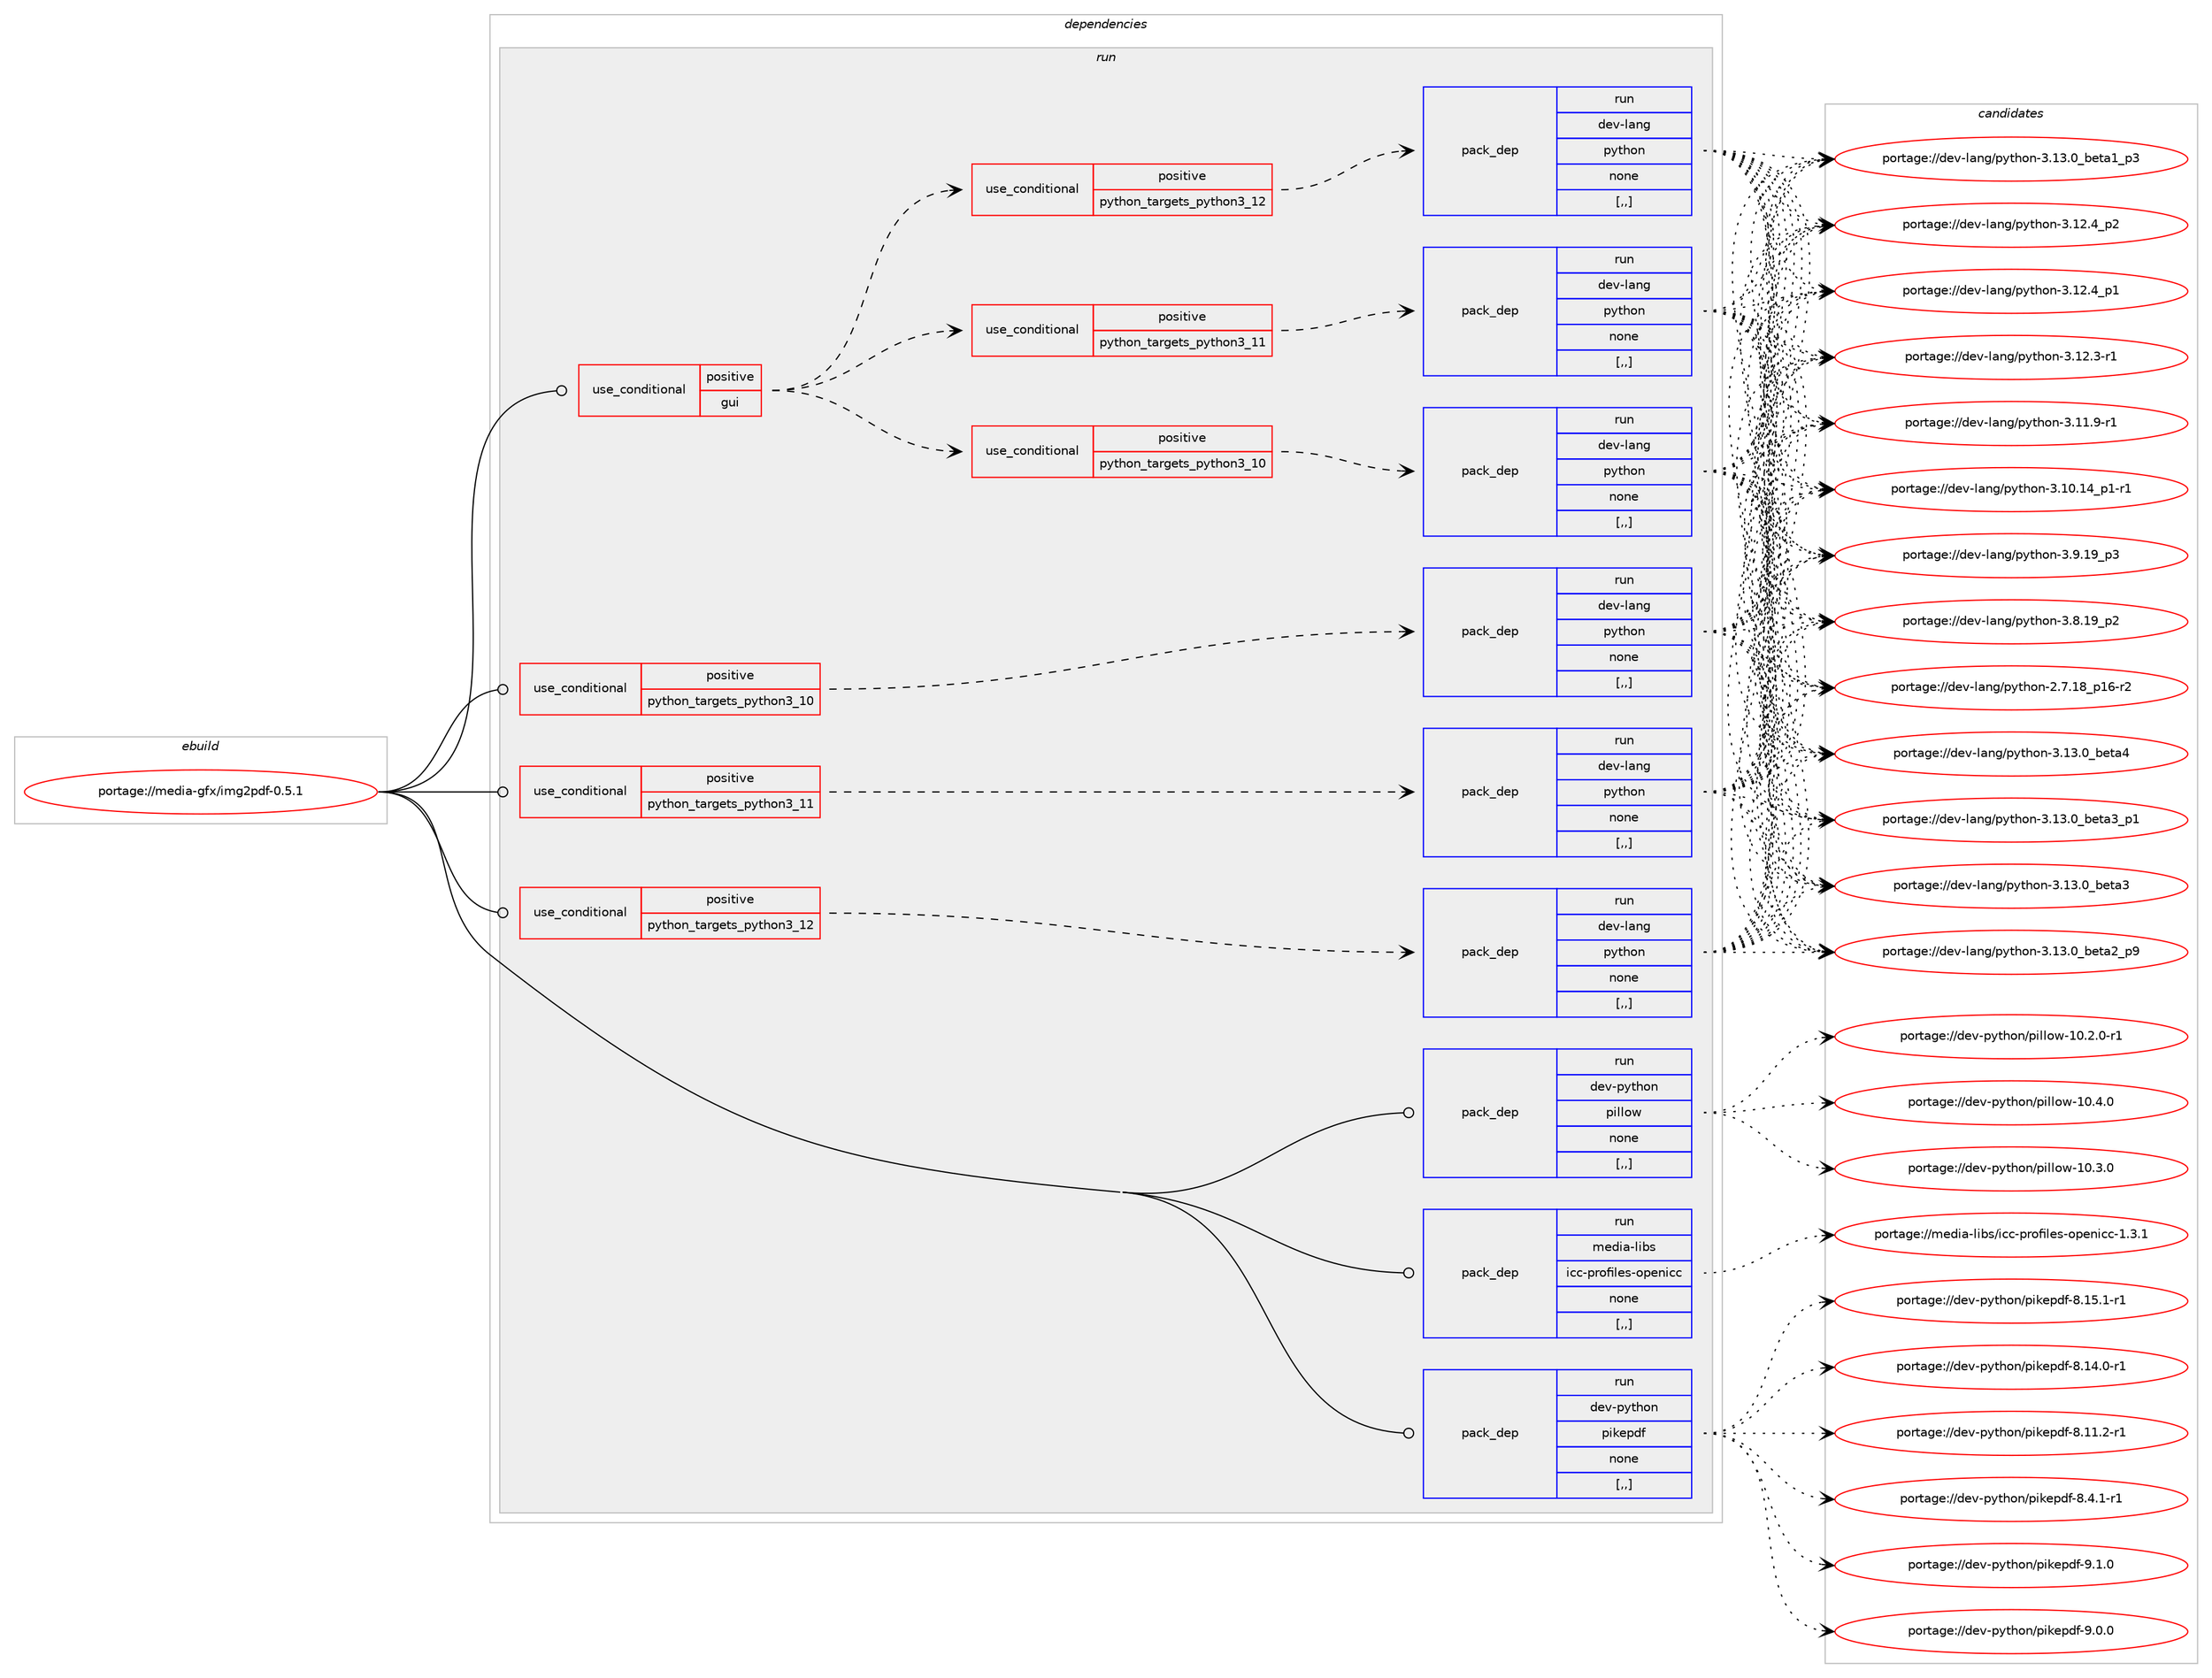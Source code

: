 digraph prolog {

# *************
# Graph options
# *************

newrank=true;
concentrate=true;
compound=true;
graph [rankdir=LR,fontname=Helvetica,fontsize=10,ranksep=1.5];#, ranksep=2.5, nodesep=0.2];
edge  [arrowhead=vee];
node  [fontname=Helvetica,fontsize=10];

# **********
# The ebuild
# **********

subgraph cluster_leftcol {
color=gray;
label=<<i>ebuild</i>>;
id [label="portage://media-gfx/img2pdf-0.5.1", color=red, width=4, href="../media-gfx/img2pdf-0.5.1.svg"];
}

# ****************
# The dependencies
# ****************

subgraph cluster_midcol {
color=gray;
label=<<i>dependencies</i>>;
subgraph cluster_compile {
fillcolor="#eeeeee";
style=filled;
label=<<i>compile</i>>;
}
subgraph cluster_compileandrun {
fillcolor="#eeeeee";
style=filled;
label=<<i>compile and run</i>>;
}
subgraph cluster_run {
fillcolor="#eeeeee";
style=filled;
label=<<i>run</i>>;
subgraph cond73398 {
dependency290826 [label=<<TABLE BORDER="0" CELLBORDER="1" CELLSPACING="0" CELLPADDING="4"><TR><TD ROWSPAN="3" CELLPADDING="10">use_conditional</TD></TR><TR><TD>positive</TD></TR><TR><TD>gui</TD></TR></TABLE>>, shape=none, color=red];
subgraph cond73399 {
dependency290827 [label=<<TABLE BORDER="0" CELLBORDER="1" CELLSPACING="0" CELLPADDING="4"><TR><TD ROWSPAN="3" CELLPADDING="10">use_conditional</TD></TR><TR><TD>positive</TD></TR><TR><TD>python_targets_python3_10</TD></TR></TABLE>>, shape=none, color=red];
subgraph pack215090 {
dependency290828 [label=<<TABLE BORDER="0" CELLBORDER="1" CELLSPACING="0" CELLPADDING="4" WIDTH="220"><TR><TD ROWSPAN="6" CELLPADDING="30">pack_dep</TD></TR><TR><TD WIDTH="110">run</TD></TR><TR><TD>dev-lang</TD></TR><TR><TD>python</TD></TR><TR><TD>none</TD></TR><TR><TD>[,,]</TD></TR></TABLE>>, shape=none, color=blue];
}
dependency290827:e -> dependency290828:w [weight=20,style="dashed",arrowhead="vee"];
}
dependency290826:e -> dependency290827:w [weight=20,style="dashed",arrowhead="vee"];
subgraph cond73400 {
dependency290829 [label=<<TABLE BORDER="0" CELLBORDER="1" CELLSPACING="0" CELLPADDING="4"><TR><TD ROWSPAN="3" CELLPADDING="10">use_conditional</TD></TR><TR><TD>positive</TD></TR><TR><TD>python_targets_python3_11</TD></TR></TABLE>>, shape=none, color=red];
subgraph pack215091 {
dependency290830 [label=<<TABLE BORDER="0" CELLBORDER="1" CELLSPACING="0" CELLPADDING="4" WIDTH="220"><TR><TD ROWSPAN="6" CELLPADDING="30">pack_dep</TD></TR><TR><TD WIDTH="110">run</TD></TR><TR><TD>dev-lang</TD></TR><TR><TD>python</TD></TR><TR><TD>none</TD></TR><TR><TD>[,,]</TD></TR></TABLE>>, shape=none, color=blue];
}
dependency290829:e -> dependency290830:w [weight=20,style="dashed",arrowhead="vee"];
}
dependency290826:e -> dependency290829:w [weight=20,style="dashed",arrowhead="vee"];
subgraph cond73401 {
dependency290831 [label=<<TABLE BORDER="0" CELLBORDER="1" CELLSPACING="0" CELLPADDING="4"><TR><TD ROWSPAN="3" CELLPADDING="10">use_conditional</TD></TR><TR><TD>positive</TD></TR><TR><TD>python_targets_python3_12</TD></TR></TABLE>>, shape=none, color=red];
subgraph pack215092 {
dependency290832 [label=<<TABLE BORDER="0" CELLBORDER="1" CELLSPACING="0" CELLPADDING="4" WIDTH="220"><TR><TD ROWSPAN="6" CELLPADDING="30">pack_dep</TD></TR><TR><TD WIDTH="110">run</TD></TR><TR><TD>dev-lang</TD></TR><TR><TD>python</TD></TR><TR><TD>none</TD></TR><TR><TD>[,,]</TD></TR></TABLE>>, shape=none, color=blue];
}
dependency290831:e -> dependency290832:w [weight=20,style="dashed",arrowhead="vee"];
}
dependency290826:e -> dependency290831:w [weight=20,style="dashed",arrowhead="vee"];
}
id:e -> dependency290826:w [weight=20,style="solid",arrowhead="odot"];
subgraph cond73402 {
dependency290833 [label=<<TABLE BORDER="0" CELLBORDER="1" CELLSPACING="0" CELLPADDING="4"><TR><TD ROWSPAN="3" CELLPADDING="10">use_conditional</TD></TR><TR><TD>positive</TD></TR><TR><TD>python_targets_python3_10</TD></TR></TABLE>>, shape=none, color=red];
subgraph pack215093 {
dependency290834 [label=<<TABLE BORDER="0" CELLBORDER="1" CELLSPACING="0" CELLPADDING="4" WIDTH="220"><TR><TD ROWSPAN="6" CELLPADDING="30">pack_dep</TD></TR><TR><TD WIDTH="110">run</TD></TR><TR><TD>dev-lang</TD></TR><TR><TD>python</TD></TR><TR><TD>none</TD></TR><TR><TD>[,,]</TD></TR></TABLE>>, shape=none, color=blue];
}
dependency290833:e -> dependency290834:w [weight=20,style="dashed",arrowhead="vee"];
}
id:e -> dependency290833:w [weight=20,style="solid",arrowhead="odot"];
subgraph cond73403 {
dependency290835 [label=<<TABLE BORDER="0" CELLBORDER="1" CELLSPACING="0" CELLPADDING="4"><TR><TD ROWSPAN="3" CELLPADDING="10">use_conditional</TD></TR><TR><TD>positive</TD></TR><TR><TD>python_targets_python3_11</TD></TR></TABLE>>, shape=none, color=red];
subgraph pack215094 {
dependency290836 [label=<<TABLE BORDER="0" CELLBORDER="1" CELLSPACING="0" CELLPADDING="4" WIDTH="220"><TR><TD ROWSPAN="6" CELLPADDING="30">pack_dep</TD></TR><TR><TD WIDTH="110">run</TD></TR><TR><TD>dev-lang</TD></TR><TR><TD>python</TD></TR><TR><TD>none</TD></TR><TR><TD>[,,]</TD></TR></TABLE>>, shape=none, color=blue];
}
dependency290835:e -> dependency290836:w [weight=20,style="dashed",arrowhead="vee"];
}
id:e -> dependency290835:w [weight=20,style="solid",arrowhead="odot"];
subgraph cond73404 {
dependency290837 [label=<<TABLE BORDER="0" CELLBORDER="1" CELLSPACING="0" CELLPADDING="4"><TR><TD ROWSPAN="3" CELLPADDING="10">use_conditional</TD></TR><TR><TD>positive</TD></TR><TR><TD>python_targets_python3_12</TD></TR></TABLE>>, shape=none, color=red];
subgraph pack215095 {
dependency290838 [label=<<TABLE BORDER="0" CELLBORDER="1" CELLSPACING="0" CELLPADDING="4" WIDTH="220"><TR><TD ROWSPAN="6" CELLPADDING="30">pack_dep</TD></TR><TR><TD WIDTH="110">run</TD></TR><TR><TD>dev-lang</TD></TR><TR><TD>python</TD></TR><TR><TD>none</TD></TR><TR><TD>[,,]</TD></TR></TABLE>>, shape=none, color=blue];
}
dependency290837:e -> dependency290838:w [weight=20,style="dashed",arrowhead="vee"];
}
id:e -> dependency290837:w [weight=20,style="solid",arrowhead="odot"];
subgraph pack215096 {
dependency290839 [label=<<TABLE BORDER="0" CELLBORDER="1" CELLSPACING="0" CELLPADDING="4" WIDTH="220"><TR><TD ROWSPAN="6" CELLPADDING="30">pack_dep</TD></TR><TR><TD WIDTH="110">run</TD></TR><TR><TD>dev-python</TD></TR><TR><TD>pikepdf</TD></TR><TR><TD>none</TD></TR><TR><TD>[,,]</TD></TR></TABLE>>, shape=none, color=blue];
}
id:e -> dependency290839:w [weight=20,style="solid",arrowhead="odot"];
subgraph pack215097 {
dependency290840 [label=<<TABLE BORDER="0" CELLBORDER="1" CELLSPACING="0" CELLPADDING="4" WIDTH="220"><TR><TD ROWSPAN="6" CELLPADDING="30">pack_dep</TD></TR><TR><TD WIDTH="110">run</TD></TR><TR><TD>dev-python</TD></TR><TR><TD>pillow</TD></TR><TR><TD>none</TD></TR><TR><TD>[,,]</TD></TR></TABLE>>, shape=none, color=blue];
}
id:e -> dependency290840:w [weight=20,style="solid",arrowhead="odot"];
subgraph pack215098 {
dependency290841 [label=<<TABLE BORDER="0" CELLBORDER="1" CELLSPACING="0" CELLPADDING="4" WIDTH="220"><TR><TD ROWSPAN="6" CELLPADDING="30">pack_dep</TD></TR><TR><TD WIDTH="110">run</TD></TR><TR><TD>media-libs</TD></TR><TR><TD>icc-profiles-openicc</TD></TR><TR><TD>none</TD></TR><TR><TD>[,,]</TD></TR></TABLE>>, shape=none, color=blue];
}
id:e -> dependency290841:w [weight=20,style="solid",arrowhead="odot"];
}
}

# **************
# The candidates
# **************

subgraph cluster_choices {
rank=same;
color=gray;
label=<<i>candidates</i>>;

subgraph choice215090 {
color=black;
nodesep=1;
choice1001011184510897110103471121211161041111104551464951464895981011169752 [label="portage://dev-lang/python-3.13.0_beta4", color=red, width=4,href="../dev-lang/python-3.13.0_beta4.svg"];
choice10010111845108971101034711212111610411111045514649514648959810111697519511249 [label="portage://dev-lang/python-3.13.0_beta3_p1", color=red, width=4,href="../dev-lang/python-3.13.0_beta3_p1.svg"];
choice1001011184510897110103471121211161041111104551464951464895981011169751 [label="portage://dev-lang/python-3.13.0_beta3", color=red, width=4,href="../dev-lang/python-3.13.0_beta3.svg"];
choice10010111845108971101034711212111610411111045514649514648959810111697509511257 [label="portage://dev-lang/python-3.13.0_beta2_p9", color=red, width=4,href="../dev-lang/python-3.13.0_beta2_p9.svg"];
choice10010111845108971101034711212111610411111045514649514648959810111697499511251 [label="portage://dev-lang/python-3.13.0_beta1_p3", color=red, width=4,href="../dev-lang/python-3.13.0_beta1_p3.svg"];
choice100101118451089711010347112121116104111110455146495046529511250 [label="portage://dev-lang/python-3.12.4_p2", color=red, width=4,href="../dev-lang/python-3.12.4_p2.svg"];
choice100101118451089711010347112121116104111110455146495046529511249 [label="portage://dev-lang/python-3.12.4_p1", color=red, width=4,href="../dev-lang/python-3.12.4_p1.svg"];
choice100101118451089711010347112121116104111110455146495046514511449 [label="portage://dev-lang/python-3.12.3-r1", color=red, width=4,href="../dev-lang/python-3.12.3-r1.svg"];
choice100101118451089711010347112121116104111110455146494946574511449 [label="portage://dev-lang/python-3.11.9-r1", color=red, width=4,href="../dev-lang/python-3.11.9-r1.svg"];
choice100101118451089711010347112121116104111110455146494846495295112494511449 [label="portage://dev-lang/python-3.10.14_p1-r1", color=red, width=4,href="../dev-lang/python-3.10.14_p1-r1.svg"];
choice100101118451089711010347112121116104111110455146574649579511251 [label="portage://dev-lang/python-3.9.19_p3", color=red, width=4,href="../dev-lang/python-3.9.19_p3.svg"];
choice100101118451089711010347112121116104111110455146564649579511250 [label="portage://dev-lang/python-3.8.19_p2", color=red, width=4,href="../dev-lang/python-3.8.19_p2.svg"];
choice100101118451089711010347112121116104111110455046554649569511249544511450 [label="portage://dev-lang/python-2.7.18_p16-r2", color=red, width=4,href="../dev-lang/python-2.7.18_p16-r2.svg"];
dependency290828:e -> choice1001011184510897110103471121211161041111104551464951464895981011169752:w [style=dotted,weight="100"];
dependency290828:e -> choice10010111845108971101034711212111610411111045514649514648959810111697519511249:w [style=dotted,weight="100"];
dependency290828:e -> choice1001011184510897110103471121211161041111104551464951464895981011169751:w [style=dotted,weight="100"];
dependency290828:e -> choice10010111845108971101034711212111610411111045514649514648959810111697509511257:w [style=dotted,weight="100"];
dependency290828:e -> choice10010111845108971101034711212111610411111045514649514648959810111697499511251:w [style=dotted,weight="100"];
dependency290828:e -> choice100101118451089711010347112121116104111110455146495046529511250:w [style=dotted,weight="100"];
dependency290828:e -> choice100101118451089711010347112121116104111110455146495046529511249:w [style=dotted,weight="100"];
dependency290828:e -> choice100101118451089711010347112121116104111110455146495046514511449:w [style=dotted,weight="100"];
dependency290828:e -> choice100101118451089711010347112121116104111110455146494946574511449:w [style=dotted,weight="100"];
dependency290828:e -> choice100101118451089711010347112121116104111110455146494846495295112494511449:w [style=dotted,weight="100"];
dependency290828:e -> choice100101118451089711010347112121116104111110455146574649579511251:w [style=dotted,weight="100"];
dependency290828:e -> choice100101118451089711010347112121116104111110455146564649579511250:w [style=dotted,weight="100"];
dependency290828:e -> choice100101118451089711010347112121116104111110455046554649569511249544511450:w [style=dotted,weight="100"];
}
subgraph choice215091 {
color=black;
nodesep=1;
choice1001011184510897110103471121211161041111104551464951464895981011169752 [label="portage://dev-lang/python-3.13.0_beta4", color=red, width=4,href="../dev-lang/python-3.13.0_beta4.svg"];
choice10010111845108971101034711212111610411111045514649514648959810111697519511249 [label="portage://dev-lang/python-3.13.0_beta3_p1", color=red, width=4,href="../dev-lang/python-3.13.0_beta3_p1.svg"];
choice1001011184510897110103471121211161041111104551464951464895981011169751 [label="portage://dev-lang/python-3.13.0_beta3", color=red, width=4,href="../dev-lang/python-3.13.0_beta3.svg"];
choice10010111845108971101034711212111610411111045514649514648959810111697509511257 [label="portage://dev-lang/python-3.13.0_beta2_p9", color=red, width=4,href="../dev-lang/python-3.13.0_beta2_p9.svg"];
choice10010111845108971101034711212111610411111045514649514648959810111697499511251 [label="portage://dev-lang/python-3.13.0_beta1_p3", color=red, width=4,href="../dev-lang/python-3.13.0_beta1_p3.svg"];
choice100101118451089711010347112121116104111110455146495046529511250 [label="portage://dev-lang/python-3.12.4_p2", color=red, width=4,href="../dev-lang/python-3.12.4_p2.svg"];
choice100101118451089711010347112121116104111110455146495046529511249 [label="portage://dev-lang/python-3.12.4_p1", color=red, width=4,href="../dev-lang/python-3.12.4_p1.svg"];
choice100101118451089711010347112121116104111110455146495046514511449 [label="portage://dev-lang/python-3.12.3-r1", color=red, width=4,href="../dev-lang/python-3.12.3-r1.svg"];
choice100101118451089711010347112121116104111110455146494946574511449 [label="portage://dev-lang/python-3.11.9-r1", color=red, width=4,href="../dev-lang/python-3.11.9-r1.svg"];
choice100101118451089711010347112121116104111110455146494846495295112494511449 [label="portage://dev-lang/python-3.10.14_p1-r1", color=red, width=4,href="../dev-lang/python-3.10.14_p1-r1.svg"];
choice100101118451089711010347112121116104111110455146574649579511251 [label="portage://dev-lang/python-3.9.19_p3", color=red, width=4,href="../dev-lang/python-3.9.19_p3.svg"];
choice100101118451089711010347112121116104111110455146564649579511250 [label="portage://dev-lang/python-3.8.19_p2", color=red, width=4,href="../dev-lang/python-3.8.19_p2.svg"];
choice100101118451089711010347112121116104111110455046554649569511249544511450 [label="portage://dev-lang/python-2.7.18_p16-r2", color=red, width=4,href="../dev-lang/python-2.7.18_p16-r2.svg"];
dependency290830:e -> choice1001011184510897110103471121211161041111104551464951464895981011169752:w [style=dotted,weight="100"];
dependency290830:e -> choice10010111845108971101034711212111610411111045514649514648959810111697519511249:w [style=dotted,weight="100"];
dependency290830:e -> choice1001011184510897110103471121211161041111104551464951464895981011169751:w [style=dotted,weight="100"];
dependency290830:e -> choice10010111845108971101034711212111610411111045514649514648959810111697509511257:w [style=dotted,weight="100"];
dependency290830:e -> choice10010111845108971101034711212111610411111045514649514648959810111697499511251:w [style=dotted,weight="100"];
dependency290830:e -> choice100101118451089711010347112121116104111110455146495046529511250:w [style=dotted,weight="100"];
dependency290830:e -> choice100101118451089711010347112121116104111110455146495046529511249:w [style=dotted,weight="100"];
dependency290830:e -> choice100101118451089711010347112121116104111110455146495046514511449:w [style=dotted,weight="100"];
dependency290830:e -> choice100101118451089711010347112121116104111110455146494946574511449:w [style=dotted,weight="100"];
dependency290830:e -> choice100101118451089711010347112121116104111110455146494846495295112494511449:w [style=dotted,weight="100"];
dependency290830:e -> choice100101118451089711010347112121116104111110455146574649579511251:w [style=dotted,weight="100"];
dependency290830:e -> choice100101118451089711010347112121116104111110455146564649579511250:w [style=dotted,weight="100"];
dependency290830:e -> choice100101118451089711010347112121116104111110455046554649569511249544511450:w [style=dotted,weight="100"];
}
subgraph choice215092 {
color=black;
nodesep=1;
choice1001011184510897110103471121211161041111104551464951464895981011169752 [label="portage://dev-lang/python-3.13.0_beta4", color=red, width=4,href="../dev-lang/python-3.13.0_beta4.svg"];
choice10010111845108971101034711212111610411111045514649514648959810111697519511249 [label="portage://dev-lang/python-3.13.0_beta3_p1", color=red, width=4,href="../dev-lang/python-3.13.0_beta3_p1.svg"];
choice1001011184510897110103471121211161041111104551464951464895981011169751 [label="portage://dev-lang/python-3.13.0_beta3", color=red, width=4,href="../dev-lang/python-3.13.0_beta3.svg"];
choice10010111845108971101034711212111610411111045514649514648959810111697509511257 [label="portage://dev-lang/python-3.13.0_beta2_p9", color=red, width=4,href="../dev-lang/python-3.13.0_beta2_p9.svg"];
choice10010111845108971101034711212111610411111045514649514648959810111697499511251 [label="portage://dev-lang/python-3.13.0_beta1_p3", color=red, width=4,href="../dev-lang/python-3.13.0_beta1_p3.svg"];
choice100101118451089711010347112121116104111110455146495046529511250 [label="portage://dev-lang/python-3.12.4_p2", color=red, width=4,href="../dev-lang/python-3.12.4_p2.svg"];
choice100101118451089711010347112121116104111110455146495046529511249 [label="portage://dev-lang/python-3.12.4_p1", color=red, width=4,href="../dev-lang/python-3.12.4_p1.svg"];
choice100101118451089711010347112121116104111110455146495046514511449 [label="portage://dev-lang/python-3.12.3-r1", color=red, width=4,href="../dev-lang/python-3.12.3-r1.svg"];
choice100101118451089711010347112121116104111110455146494946574511449 [label="portage://dev-lang/python-3.11.9-r1", color=red, width=4,href="../dev-lang/python-3.11.9-r1.svg"];
choice100101118451089711010347112121116104111110455146494846495295112494511449 [label="portage://dev-lang/python-3.10.14_p1-r1", color=red, width=4,href="../dev-lang/python-3.10.14_p1-r1.svg"];
choice100101118451089711010347112121116104111110455146574649579511251 [label="portage://dev-lang/python-3.9.19_p3", color=red, width=4,href="../dev-lang/python-3.9.19_p3.svg"];
choice100101118451089711010347112121116104111110455146564649579511250 [label="portage://dev-lang/python-3.8.19_p2", color=red, width=4,href="../dev-lang/python-3.8.19_p2.svg"];
choice100101118451089711010347112121116104111110455046554649569511249544511450 [label="portage://dev-lang/python-2.7.18_p16-r2", color=red, width=4,href="../dev-lang/python-2.7.18_p16-r2.svg"];
dependency290832:e -> choice1001011184510897110103471121211161041111104551464951464895981011169752:w [style=dotted,weight="100"];
dependency290832:e -> choice10010111845108971101034711212111610411111045514649514648959810111697519511249:w [style=dotted,weight="100"];
dependency290832:e -> choice1001011184510897110103471121211161041111104551464951464895981011169751:w [style=dotted,weight="100"];
dependency290832:e -> choice10010111845108971101034711212111610411111045514649514648959810111697509511257:w [style=dotted,weight="100"];
dependency290832:e -> choice10010111845108971101034711212111610411111045514649514648959810111697499511251:w [style=dotted,weight="100"];
dependency290832:e -> choice100101118451089711010347112121116104111110455146495046529511250:w [style=dotted,weight="100"];
dependency290832:e -> choice100101118451089711010347112121116104111110455146495046529511249:w [style=dotted,weight="100"];
dependency290832:e -> choice100101118451089711010347112121116104111110455146495046514511449:w [style=dotted,weight="100"];
dependency290832:e -> choice100101118451089711010347112121116104111110455146494946574511449:w [style=dotted,weight="100"];
dependency290832:e -> choice100101118451089711010347112121116104111110455146494846495295112494511449:w [style=dotted,weight="100"];
dependency290832:e -> choice100101118451089711010347112121116104111110455146574649579511251:w [style=dotted,weight="100"];
dependency290832:e -> choice100101118451089711010347112121116104111110455146564649579511250:w [style=dotted,weight="100"];
dependency290832:e -> choice100101118451089711010347112121116104111110455046554649569511249544511450:w [style=dotted,weight="100"];
}
subgraph choice215093 {
color=black;
nodesep=1;
choice1001011184510897110103471121211161041111104551464951464895981011169752 [label="portage://dev-lang/python-3.13.0_beta4", color=red, width=4,href="../dev-lang/python-3.13.0_beta4.svg"];
choice10010111845108971101034711212111610411111045514649514648959810111697519511249 [label="portage://dev-lang/python-3.13.0_beta3_p1", color=red, width=4,href="../dev-lang/python-3.13.0_beta3_p1.svg"];
choice1001011184510897110103471121211161041111104551464951464895981011169751 [label="portage://dev-lang/python-3.13.0_beta3", color=red, width=4,href="../dev-lang/python-3.13.0_beta3.svg"];
choice10010111845108971101034711212111610411111045514649514648959810111697509511257 [label="portage://dev-lang/python-3.13.0_beta2_p9", color=red, width=4,href="../dev-lang/python-3.13.0_beta2_p9.svg"];
choice10010111845108971101034711212111610411111045514649514648959810111697499511251 [label="portage://dev-lang/python-3.13.0_beta1_p3", color=red, width=4,href="../dev-lang/python-3.13.0_beta1_p3.svg"];
choice100101118451089711010347112121116104111110455146495046529511250 [label="portage://dev-lang/python-3.12.4_p2", color=red, width=4,href="../dev-lang/python-3.12.4_p2.svg"];
choice100101118451089711010347112121116104111110455146495046529511249 [label="portage://dev-lang/python-3.12.4_p1", color=red, width=4,href="../dev-lang/python-3.12.4_p1.svg"];
choice100101118451089711010347112121116104111110455146495046514511449 [label="portage://dev-lang/python-3.12.3-r1", color=red, width=4,href="../dev-lang/python-3.12.3-r1.svg"];
choice100101118451089711010347112121116104111110455146494946574511449 [label="portage://dev-lang/python-3.11.9-r1", color=red, width=4,href="../dev-lang/python-3.11.9-r1.svg"];
choice100101118451089711010347112121116104111110455146494846495295112494511449 [label="portage://dev-lang/python-3.10.14_p1-r1", color=red, width=4,href="../dev-lang/python-3.10.14_p1-r1.svg"];
choice100101118451089711010347112121116104111110455146574649579511251 [label="portage://dev-lang/python-3.9.19_p3", color=red, width=4,href="../dev-lang/python-3.9.19_p3.svg"];
choice100101118451089711010347112121116104111110455146564649579511250 [label="portage://dev-lang/python-3.8.19_p2", color=red, width=4,href="../dev-lang/python-3.8.19_p2.svg"];
choice100101118451089711010347112121116104111110455046554649569511249544511450 [label="portage://dev-lang/python-2.7.18_p16-r2", color=red, width=4,href="../dev-lang/python-2.7.18_p16-r2.svg"];
dependency290834:e -> choice1001011184510897110103471121211161041111104551464951464895981011169752:w [style=dotted,weight="100"];
dependency290834:e -> choice10010111845108971101034711212111610411111045514649514648959810111697519511249:w [style=dotted,weight="100"];
dependency290834:e -> choice1001011184510897110103471121211161041111104551464951464895981011169751:w [style=dotted,weight="100"];
dependency290834:e -> choice10010111845108971101034711212111610411111045514649514648959810111697509511257:w [style=dotted,weight="100"];
dependency290834:e -> choice10010111845108971101034711212111610411111045514649514648959810111697499511251:w [style=dotted,weight="100"];
dependency290834:e -> choice100101118451089711010347112121116104111110455146495046529511250:w [style=dotted,weight="100"];
dependency290834:e -> choice100101118451089711010347112121116104111110455146495046529511249:w [style=dotted,weight="100"];
dependency290834:e -> choice100101118451089711010347112121116104111110455146495046514511449:w [style=dotted,weight="100"];
dependency290834:e -> choice100101118451089711010347112121116104111110455146494946574511449:w [style=dotted,weight="100"];
dependency290834:e -> choice100101118451089711010347112121116104111110455146494846495295112494511449:w [style=dotted,weight="100"];
dependency290834:e -> choice100101118451089711010347112121116104111110455146574649579511251:w [style=dotted,weight="100"];
dependency290834:e -> choice100101118451089711010347112121116104111110455146564649579511250:w [style=dotted,weight="100"];
dependency290834:e -> choice100101118451089711010347112121116104111110455046554649569511249544511450:w [style=dotted,weight="100"];
}
subgraph choice215094 {
color=black;
nodesep=1;
choice1001011184510897110103471121211161041111104551464951464895981011169752 [label="portage://dev-lang/python-3.13.0_beta4", color=red, width=4,href="../dev-lang/python-3.13.0_beta4.svg"];
choice10010111845108971101034711212111610411111045514649514648959810111697519511249 [label="portage://dev-lang/python-3.13.0_beta3_p1", color=red, width=4,href="../dev-lang/python-3.13.0_beta3_p1.svg"];
choice1001011184510897110103471121211161041111104551464951464895981011169751 [label="portage://dev-lang/python-3.13.0_beta3", color=red, width=4,href="../dev-lang/python-3.13.0_beta3.svg"];
choice10010111845108971101034711212111610411111045514649514648959810111697509511257 [label="portage://dev-lang/python-3.13.0_beta2_p9", color=red, width=4,href="../dev-lang/python-3.13.0_beta2_p9.svg"];
choice10010111845108971101034711212111610411111045514649514648959810111697499511251 [label="portage://dev-lang/python-3.13.0_beta1_p3", color=red, width=4,href="../dev-lang/python-3.13.0_beta1_p3.svg"];
choice100101118451089711010347112121116104111110455146495046529511250 [label="portage://dev-lang/python-3.12.4_p2", color=red, width=4,href="../dev-lang/python-3.12.4_p2.svg"];
choice100101118451089711010347112121116104111110455146495046529511249 [label="portage://dev-lang/python-3.12.4_p1", color=red, width=4,href="../dev-lang/python-3.12.4_p1.svg"];
choice100101118451089711010347112121116104111110455146495046514511449 [label="portage://dev-lang/python-3.12.3-r1", color=red, width=4,href="../dev-lang/python-3.12.3-r1.svg"];
choice100101118451089711010347112121116104111110455146494946574511449 [label="portage://dev-lang/python-3.11.9-r1", color=red, width=4,href="../dev-lang/python-3.11.9-r1.svg"];
choice100101118451089711010347112121116104111110455146494846495295112494511449 [label="portage://dev-lang/python-3.10.14_p1-r1", color=red, width=4,href="../dev-lang/python-3.10.14_p1-r1.svg"];
choice100101118451089711010347112121116104111110455146574649579511251 [label="portage://dev-lang/python-3.9.19_p3", color=red, width=4,href="../dev-lang/python-3.9.19_p3.svg"];
choice100101118451089711010347112121116104111110455146564649579511250 [label="portage://dev-lang/python-3.8.19_p2", color=red, width=4,href="../dev-lang/python-3.8.19_p2.svg"];
choice100101118451089711010347112121116104111110455046554649569511249544511450 [label="portage://dev-lang/python-2.7.18_p16-r2", color=red, width=4,href="../dev-lang/python-2.7.18_p16-r2.svg"];
dependency290836:e -> choice1001011184510897110103471121211161041111104551464951464895981011169752:w [style=dotted,weight="100"];
dependency290836:e -> choice10010111845108971101034711212111610411111045514649514648959810111697519511249:w [style=dotted,weight="100"];
dependency290836:e -> choice1001011184510897110103471121211161041111104551464951464895981011169751:w [style=dotted,weight="100"];
dependency290836:e -> choice10010111845108971101034711212111610411111045514649514648959810111697509511257:w [style=dotted,weight="100"];
dependency290836:e -> choice10010111845108971101034711212111610411111045514649514648959810111697499511251:w [style=dotted,weight="100"];
dependency290836:e -> choice100101118451089711010347112121116104111110455146495046529511250:w [style=dotted,weight="100"];
dependency290836:e -> choice100101118451089711010347112121116104111110455146495046529511249:w [style=dotted,weight="100"];
dependency290836:e -> choice100101118451089711010347112121116104111110455146495046514511449:w [style=dotted,weight="100"];
dependency290836:e -> choice100101118451089711010347112121116104111110455146494946574511449:w [style=dotted,weight="100"];
dependency290836:e -> choice100101118451089711010347112121116104111110455146494846495295112494511449:w [style=dotted,weight="100"];
dependency290836:e -> choice100101118451089711010347112121116104111110455146574649579511251:w [style=dotted,weight="100"];
dependency290836:e -> choice100101118451089711010347112121116104111110455146564649579511250:w [style=dotted,weight="100"];
dependency290836:e -> choice100101118451089711010347112121116104111110455046554649569511249544511450:w [style=dotted,weight="100"];
}
subgraph choice215095 {
color=black;
nodesep=1;
choice1001011184510897110103471121211161041111104551464951464895981011169752 [label="portage://dev-lang/python-3.13.0_beta4", color=red, width=4,href="../dev-lang/python-3.13.0_beta4.svg"];
choice10010111845108971101034711212111610411111045514649514648959810111697519511249 [label="portage://dev-lang/python-3.13.0_beta3_p1", color=red, width=4,href="../dev-lang/python-3.13.0_beta3_p1.svg"];
choice1001011184510897110103471121211161041111104551464951464895981011169751 [label="portage://dev-lang/python-3.13.0_beta3", color=red, width=4,href="../dev-lang/python-3.13.0_beta3.svg"];
choice10010111845108971101034711212111610411111045514649514648959810111697509511257 [label="portage://dev-lang/python-3.13.0_beta2_p9", color=red, width=4,href="../dev-lang/python-3.13.0_beta2_p9.svg"];
choice10010111845108971101034711212111610411111045514649514648959810111697499511251 [label="portage://dev-lang/python-3.13.0_beta1_p3", color=red, width=4,href="../dev-lang/python-3.13.0_beta1_p3.svg"];
choice100101118451089711010347112121116104111110455146495046529511250 [label="portage://dev-lang/python-3.12.4_p2", color=red, width=4,href="../dev-lang/python-3.12.4_p2.svg"];
choice100101118451089711010347112121116104111110455146495046529511249 [label="portage://dev-lang/python-3.12.4_p1", color=red, width=4,href="../dev-lang/python-3.12.4_p1.svg"];
choice100101118451089711010347112121116104111110455146495046514511449 [label="portage://dev-lang/python-3.12.3-r1", color=red, width=4,href="../dev-lang/python-3.12.3-r1.svg"];
choice100101118451089711010347112121116104111110455146494946574511449 [label="portage://dev-lang/python-3.11.9-r1", color=red, width=4,href="../dev-lang/python-3.11.9-r1.svg"];
choice100101118451089711010347112121116104111110455146494846495295112494511449 [label="portage://dev-lang/python-3.10.14_p1-r1", color=red, width=4,href="../dev-lang/python-3.10.14_p1-r1.svg"];
choice100101118451089711010347112121116104111110455146574649579511251 [label="portage://dev-lang/python-3.9.19_p3", color=red, width=4,href="../dev-lang/python-3.9.19_p3.svg"];
choice100101118451089711010347112121116104111110455146564649579511250 [label="portage://dev-lang/python-3.8.19_p2", color=red, width=4,href="../dev-lang/python-3.8.19_p2.svg"];
choice100101118451089711010347112121116104111110455046554649569511249544511450 [label="portage://dev-lang/python-2.7.18_p16-r2", color=red, width=4,href="../dev-lang/python-2.7.18_p16-r2.svg"];
dependency290838:e -> choice1001011184510897110103471121211161041111104551464951464895981011169752:w [style=dotted,weight="100"];
dependency290838:e -> choice10010111845108971101034711212111610411111045514649514648959810111697519511249:w [style=dotted,weight="100"];
dependency290838:e -> choice1001011184510897110103471121211161041111104551464951464895981011169751:w [style=dotted,weight="100"];
dependency290838:e -> choice10010111845108971101034711212111610411111045514649514648959810111697509511257:w [style=dotted,weight="100"];
dependency290838:e -> choice10010111845108971101034711212111610411111045514649514648959810111697499511251:w [style=dotted,weight="100"];
dependency290838:e -> choice100101118451089711010347112121116104111110455146495046529511250:w [style=dotted,weight="100"];
dependency290838:e -> choice100101118451089711010347112121116104111110455146495046529511249:w [style=dotted,weight="100"];
dependency290838:e -> choice100101118451089711010347112121116104111110455146495046514511449:w [style=dotted,weight="100"];
dependency290838:e -> choice100101118451089711010347112121116104111110455146494946574511449:w [style=dotted,weight="100"];
dependency290838:e -> choice100101118451089711010347112121116104111110455146494846495295112494511449:w [style=dotted,weight="100"];
dependency290838:e -> choice100101118451089711010347112121116104111110455146574649579511251:w [style=dotted,weight="100"];
dependency290838:e -> choice100101118451089711010347112121116104111110455146564649579511250:w [style=dotted,weight="100"];
dependency290838:e -> choice100101118451089711010347112121116104111110455046554649569511249544511450:w [style=dotted,weight="100"];
}
subgraph choice215096 {
color=black;
nodesep=1;
choice1001011184511212111610411111047112105107101112100102455746494648 [label="portage://dev-python/pikepdf-9.1.0", color=red, width=4,href="../dev-python/pikepdf-9.1.0.svg"];
choice1001011184511212111610411111047112105107101112100102455746484648 [label="portage://dev-python/pikepdf-9.0.0", color=red, width=4,href="../dev-python/pikepdf-9.0.0.svg"];
choice1001011184511212111610411111047112105107101112100102455646495346494511449 [label="portage://dev-python/pikepdf-8.15.1-r1", color=red, width=4,href="../dev-python/pikepdf-8.15.1-r1.svg"];
choice1001011184511212111610411111047112105107101112100102455646495246484511449 [label="portage://dev-python/pikepdf-8.14.0-r1", color=red, width=4,href="../dev-python/pikepdf-8.14.0-r1.svg"];
choice1001011184511212111610411111047112105107101112100102455646494946504511449 [label="portage://dev-python/pikepdf-8.11.2-r1", color=red, width=4,href="../dev-python/pikepdf-8.11.2-r1.svg"];
choice10010111845112121116104111110471121051071011121001024556465246494511449 [label="portage://dev-python/pikepdf-8.4.1-r1", color=red, width=4,href="../dev-python/pikepdf-8.4.1-r1.svg"];
dependency290839:e -> choice1001011184511212111610411111047112105107101112100102455746494648:w [style=dotted,weight="100"];
dependency290839:e -> choice1001011184511212111610411111047112105107101112100102455746484648:w [style=dotted,weight="100"];
dependency290839:e -> choice1001011184511212111610411111047112105107101112100102455646495346494511449:w [style=dotted,weight="100"];
dependency290839:e -> choice1001011184511212111610411111047112105107101112100102455646495246484511449:w [style=dotted,weight="100"];
dependency290839:e -> choice1001011184511212111610411111047112105107101112100102455646494946504511449:w [style=dotted,weight="100"];
dependency290839:e -> choice10010111845112121116104111110471121051071011121001024556465246494511449:w [style=dotted,weight="100"];
}
subgraph choice215097 {
color=black;
nodesep=1;
choice100101118451121211161041111104711210510810811111945494846524648 [label="portage://dev-python/pillow-10.4.0", color=red, width=4,href="../dev-python/pillow-10.4.0.svg"];
choice100101118451121211161041111104711210510810811111945494846514648 [label="portage://dev-python/pillow-10.3.0", color=red, width=4,href="../dev-python/pillow-10.3.0.svg"];
choice1001011184511212111610411111047112105108108111119454948465046484511449 [label="portage://dev-python/pillow-10.2.0-r1", color=red, width=4,href="../dev-python/pillow-10.2.0-r1.svg"];
dependency290840:e -> choice100101118451121211161041111104711210510810811111945494846524648:w [style=dotted,weight="100"];
dependency290840:e -> choice100101118451121211161041111104711210510810811111945494846514648:w [style=dotted,weight="100"];
dependency290840:e -> choice1001011184511212111610411111047112105108108111119454948465046484511449:w [style=dotted,weight="100"];
}
subgraph choice215098 {
color=black;
nodesep=1;
choice10910110010597451081059811547105999945112114111102105108101115451111121011101059999454946514649 [label="portage://media-libs/icc-profiles-openicc-1.3.1", color=red, width=4,href="../media-libs/icc-profiles-openicc-1.3.1.svg"];
dependency290841:e -> choice10910110010597451081059811547105999945112114111102105108101115451111121011101059999454946514649:w [style=dotted,weight="100"];
}
}

}

